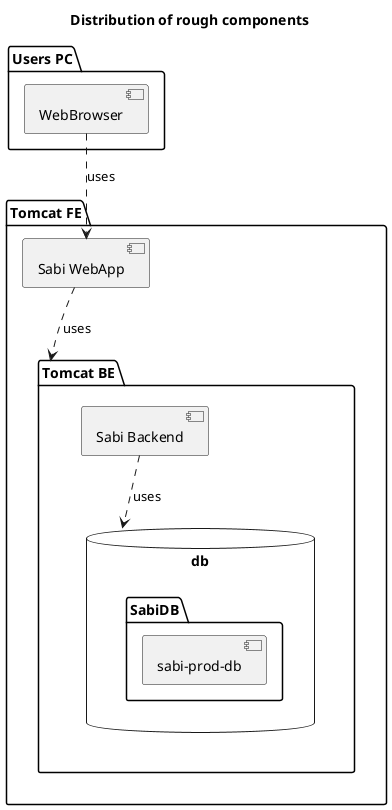 @startuml

skinparam monochrome true
skinparam componentStyle uml2

title Distribution of rough components


 package "Tomcat FE" {
   [Sabi WebApp] ..> [Tomcat BE] : uses
 }

   package "Tomcat BE" {
      [Sabi Backend] ..> db : uses
   }

 package "Users PC" {
   [WebBrowser] ..> [Sabi WebApp] : uses
 }

 database "MySQL" as db {
    folder "SabiDB" {
      [sabi-prod-db]
    }
}

@enduml
